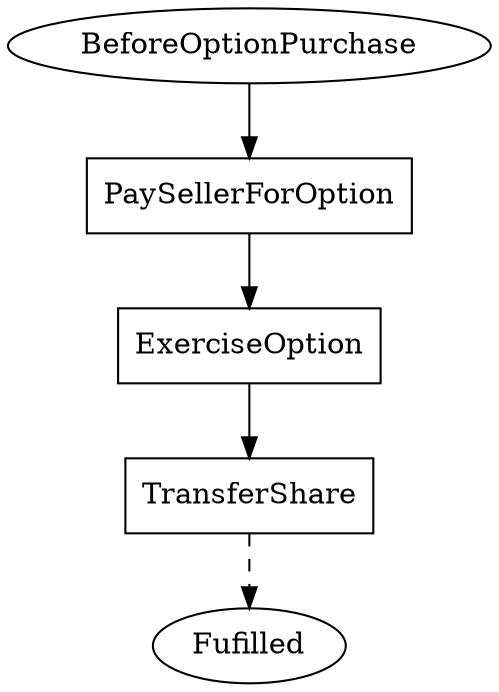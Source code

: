 // THIS IS A GENERATED FILE. DO NOT EDIT.

digraph Farmer_American_call_option_from_A_Formal_Language_for_Writing_Contracts_2016 {    
    Fulfilled[label=Fufilled];
    BeforeOptionPurchase[label=BeforeOptionPurchase]
    
     
    PaySellerForOption[label=PaySellerForOption,shape=box];
	ExerciseOption[label=ExerciseOption,shape=box];
	TransferShare[label=TransferShare,shape=box]    
    
    
    
    BeforeOptionPurchase -> PaySellerForOption;
	PaySellerForOption -> ExerciseOption;
	ExerciseOption -> TransferShare
    
    TransferShare -> Fulfilled [style=dashed];
	     
    
       
}